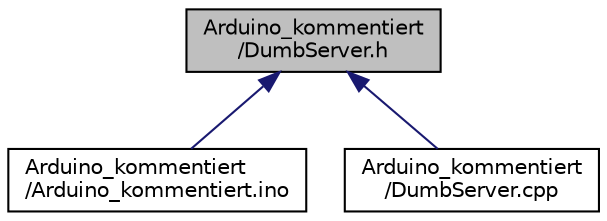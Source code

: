 digraph "Arduino_kommentiert/DumbServer.h"
{
  edge [fontname="Helvetica",fontsize="10",labelfontname="Helvetica",labelfontsize="10"];
  node [fontname="Helvetica",fontsize="10",shape=record];
  Node3 [label="Arduino_kommentiert\l/DumbServer.h",height=0.2,width=0.4,color="black", fillcolor="grey75", style="filled", fontcolor="black"];
  Node3 -> Node4 [dir="back",color="midnightblue",fontsize="10",style="solid"];
  Node4 [label="Arduino_kommentiert\l/Arduino_kommentiert.ino",height=0.2,width=0.4,color="black", fillcolor="white", style="filled",URL="$Arduino__kommentiert_8ino.html"];
  Node3 -> Node5 [dir="back",color="midnightblue",fontsize="10",style="solid"];
  Node5 [label="Arduino_kommentiert\l/DumbServer.cpp",height=0.2,width=0.4,color="black", fillcolor="white", style="filled",URL="$DumbServer_8cpp.html"];
}
